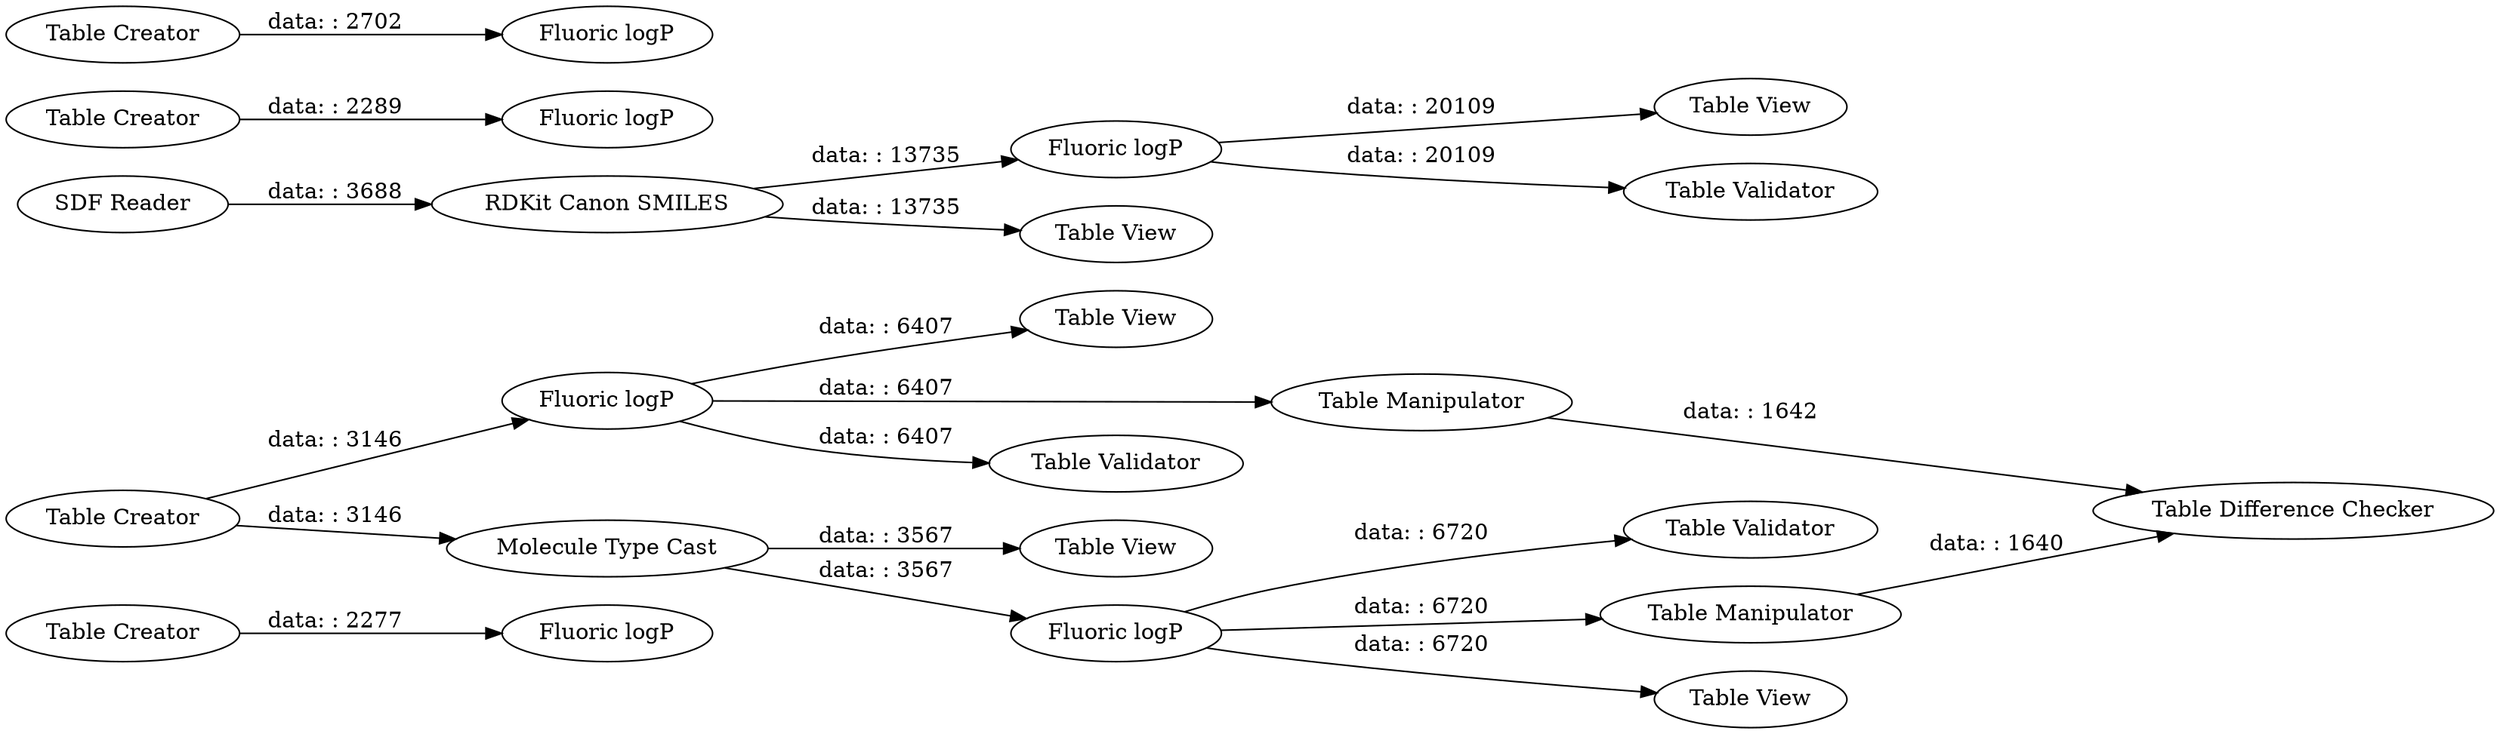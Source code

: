 digraph {
	"6903619929980077035_24" [label="Table Creator"]
	"6903619929980077035_4" [label="Table View"]
	"6903619929980077035_63" [label="Fluoric logP"]
	"6903619929980077035_64" [label="Fluoric logP"]
	"6903619929980077035_66" [label="Table Validator"]
	"6903619929980077035_50" [label="Table Manipulator"]
	"6903619929980077035_39" [label="SDF Reader"]
	"6903619929980077035_22" [label="Table Creator"]
	"6903619929980077035_65" [label="Table Validator"]
	"6903619929980077035_2" [label="Table Creator"]
	"6903619929980077035_59" [label="Fluoric logP"]
	"6903619929980077035_56" [label="Molecule Type Cast"]
	"6903619929980077035_45" [label="RDKit Canon SMILES"]
	"6903619929980077035_51" [label="Table Manipulator"]
	"6903619929980077035_52" [label="Table Difference Checker"]
	"6903619929980077035_57" [label="Table View"]
	"6903619929980077035_47" [label="Table View"]
	"6903619929980077035_16" [label="Table Creator"]
	"6903619929980077035_69" [label="Table Validator"]
	"6903619929980077035_62" [label="Fluoric logP"]
	"6903619929980077035_61" [label="Fluoric logP"]
	"6903619929980077035_68" [label="Table View"]
	"6903619929980077035_31" [label="Table View"]
	"6903619929980077035_60" [label="Fluoric logP"]
	"6903619929980077035_60" -> "6903619929980077035_51" [label="data: : 6720"]
	"6903619929980077035_2" -> "6903619929980077035_56" [label="data: : 3146"]
	"6903619929980077035_64" -> "6903619929980077035_47" [label="data: : 20109"]
	"6903619929980077035_60" -> "6903619929980077035_66" [label="data: : 6720"]
	"6903619929980077035_2" -> "6903619929980077035_59" [label="data: : 3146"]
	"6903619929980077035_56" -> "6903619929980077035_60" [label="data: : 3567"]
	"6903619929980077035_50" -> "6903619929980077035_52" [label="data: : 1642"]
	"6903619929980077035_22" -> "6903619929980077035_62" [label="data: : 2289"]
	"6903619929980077035_45" -> "6903619929980077035_64" [label="data: : 13735"]
	"6903619929980077035_39" -> "6903619929980077035_45" [label="data: : 3688"]
	"6903619929980077035_59" -> "6903619929980077035_4" [label="data: : 6407"]
	"6903619929980077035_60" -> "6903619929980077035_31" [label="data: : 6720"]
	"6903619929980077035_56" -> "6903619929980077035_57" [label="data: : 3567"]
	"6903619929980077035_24" -> "6903619929980077035_63" [label="data: : 2277"]
	"6903619929980077035_51" -> "6903619929980077035_52" [label="data: : 1640"]
	"6903619929980077035_59" -> "6903619929980077035_65" [label="data: : 6407"]
	"6903619929980077035_64" -> "6903619929980077035_69" [label="data: : 20109"]
	"6903619929980077035_45" -> "6903619929980077035_68" [label="data: : 13735"]
	"6903619929980077035_59" -> "6903619929980077035_50" [label="data: : 6407"]
	"6903619929980077035_16" -> "6903619929980077035_61" [label="data: : 2702"]
	rankdir=LR
}
